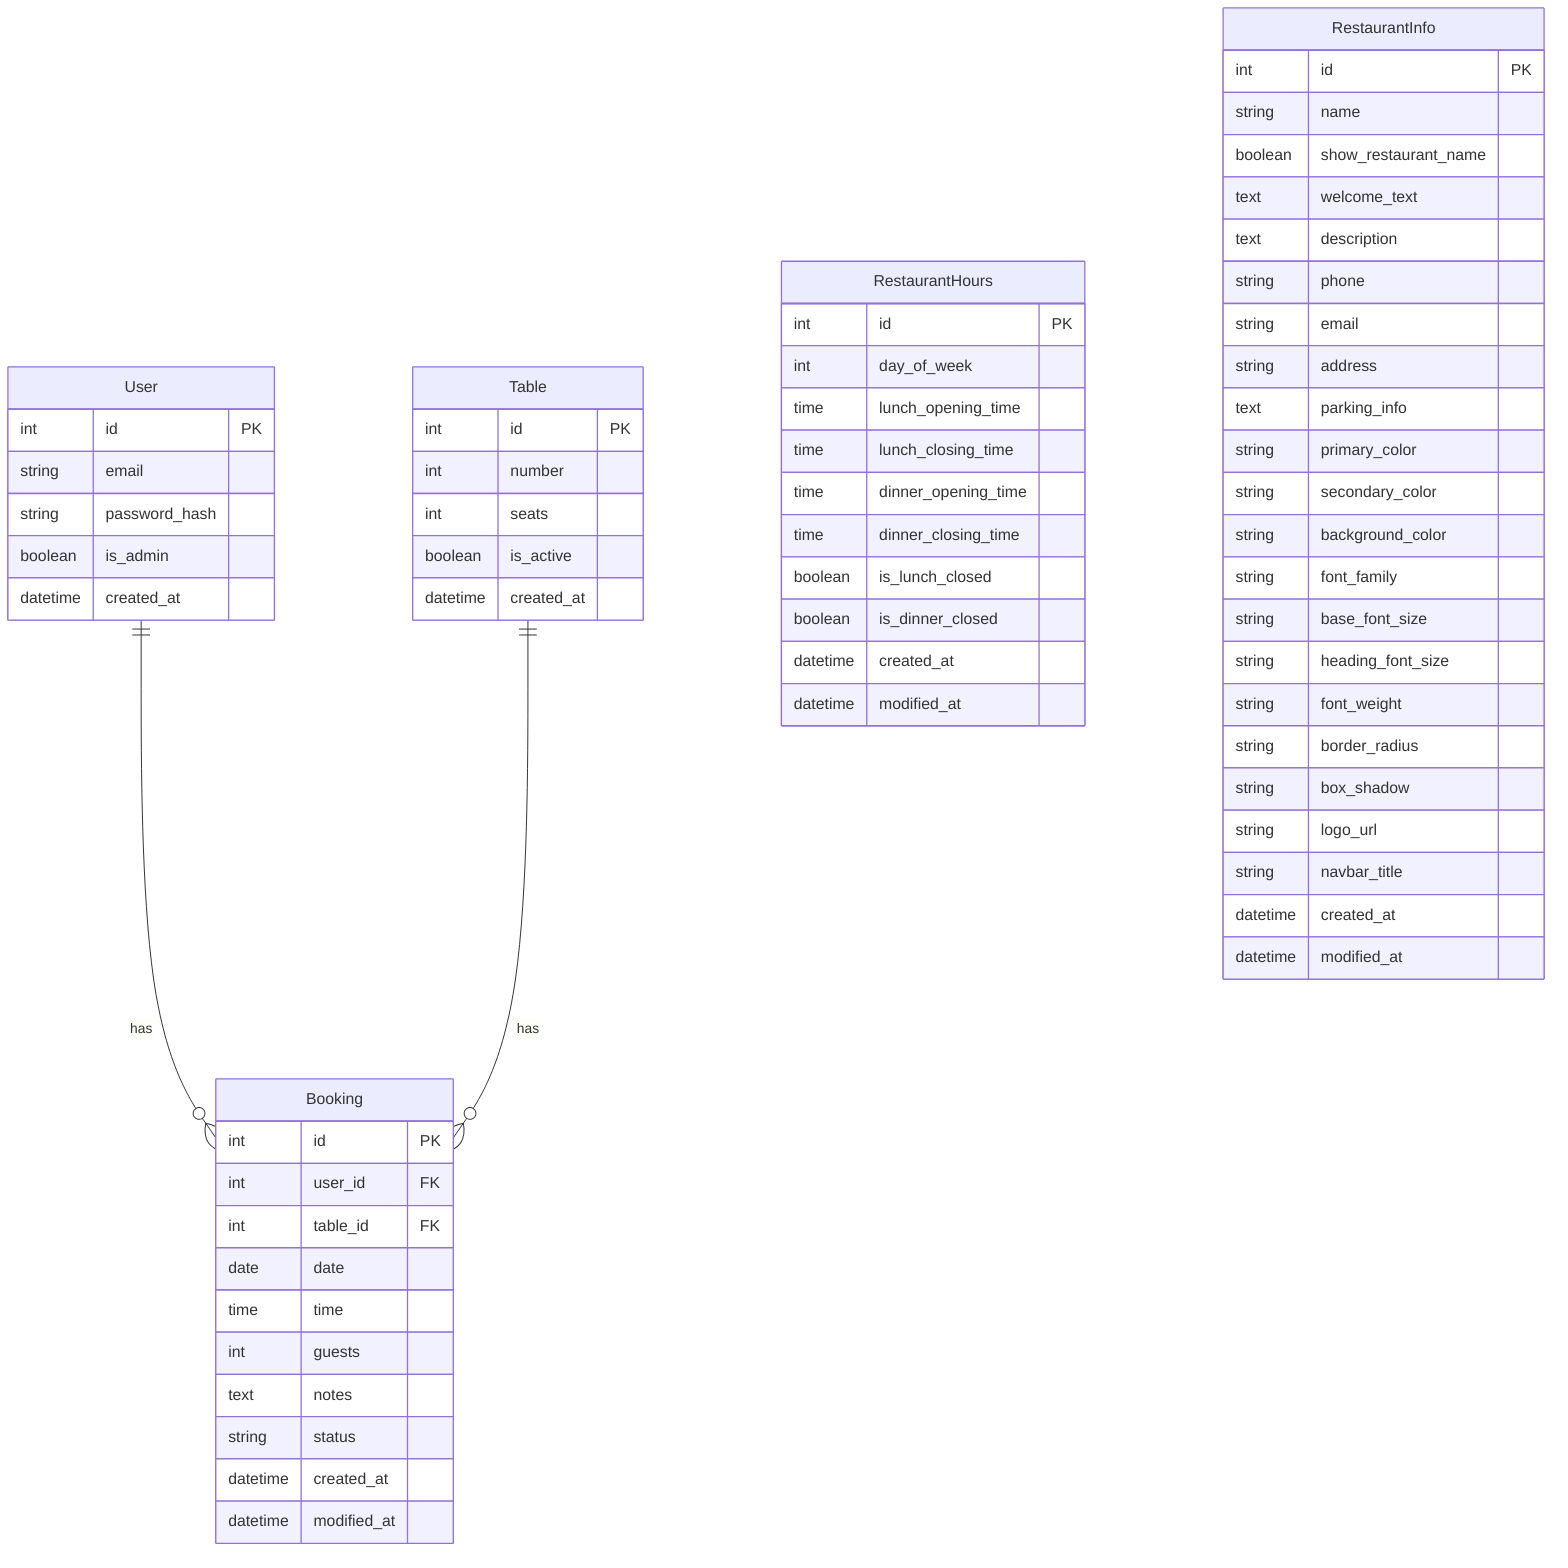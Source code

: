 erDiagram
    User {
        int id PK
        string email
        string password_hash
        boolean is_admin
        datetime created_at
    }

    Table {
        int id PK
        int number
        int seats
        boolean is_active
        datetime created_at
    }

    Booking {
        int id PK
        int user_id FK
        int table_id FK
        date date
        time time
        int guests
        text notes
        string status
        datetime created_at
        datetime modified_at
    }

    RestaurantHours {
        int id PK
        int day_of_week
        time lunch_opening_time
        time lunch_closing_time
        time dinner_opening_time
        time dinner_closing_time
        boolean is_lunch_closed
        boolean is_dinner_closed
        datetime created_at
        datetime modified_at
    }

    RestaurantInfo {
        int id PK
        string name
        boolean show_restaurant_name
        text welcome_text
        text description
        string phone
        string email
        string address
        text parking_info
        string primary_color
        string secondary_color
        string background_color
        string font_family
        string base_font_size
        string heading_font_size
        string font_weight
        string border_radius
        string box_shadow
        string logo_url
        string navbar_title
        datetime created_at
        datetime modified_at
    }

    User ||--o{ Booking : "has"
    Table ||--o{ Booking : "has"